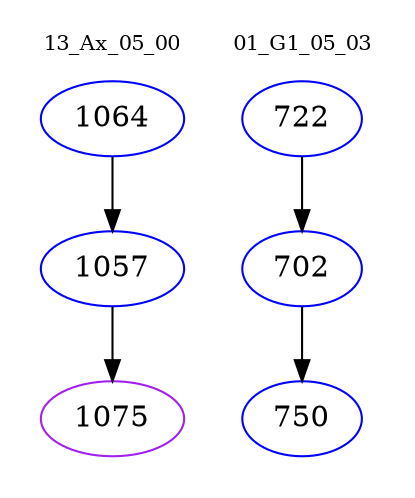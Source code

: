 digraph{
subgraph cluster_0 {
color = white
label = "13_Ax_05_00";
fontsize=10;
T0_1064 [label="1064", color="blue"]
T0_1064 -> T0_1057 [color="black"]
T0_1057 [label="1057", color="blue"]
T0_1057 -> T0_1075 [color="black"]
T0_1075 [label="1075", color="purple"]
}
subgraph cluster_1 {
color = white
label = "01_G1_05_03";
fontsize=10;
T1_722 [label="722", color="blue"]
T1_722 -> T1_702 [color="black"]
T1_702 [label="702", color="blue"]
T1_702 -> T1_750 [color="black"]
T1_750 [label="750", color="blue"]
}
}
